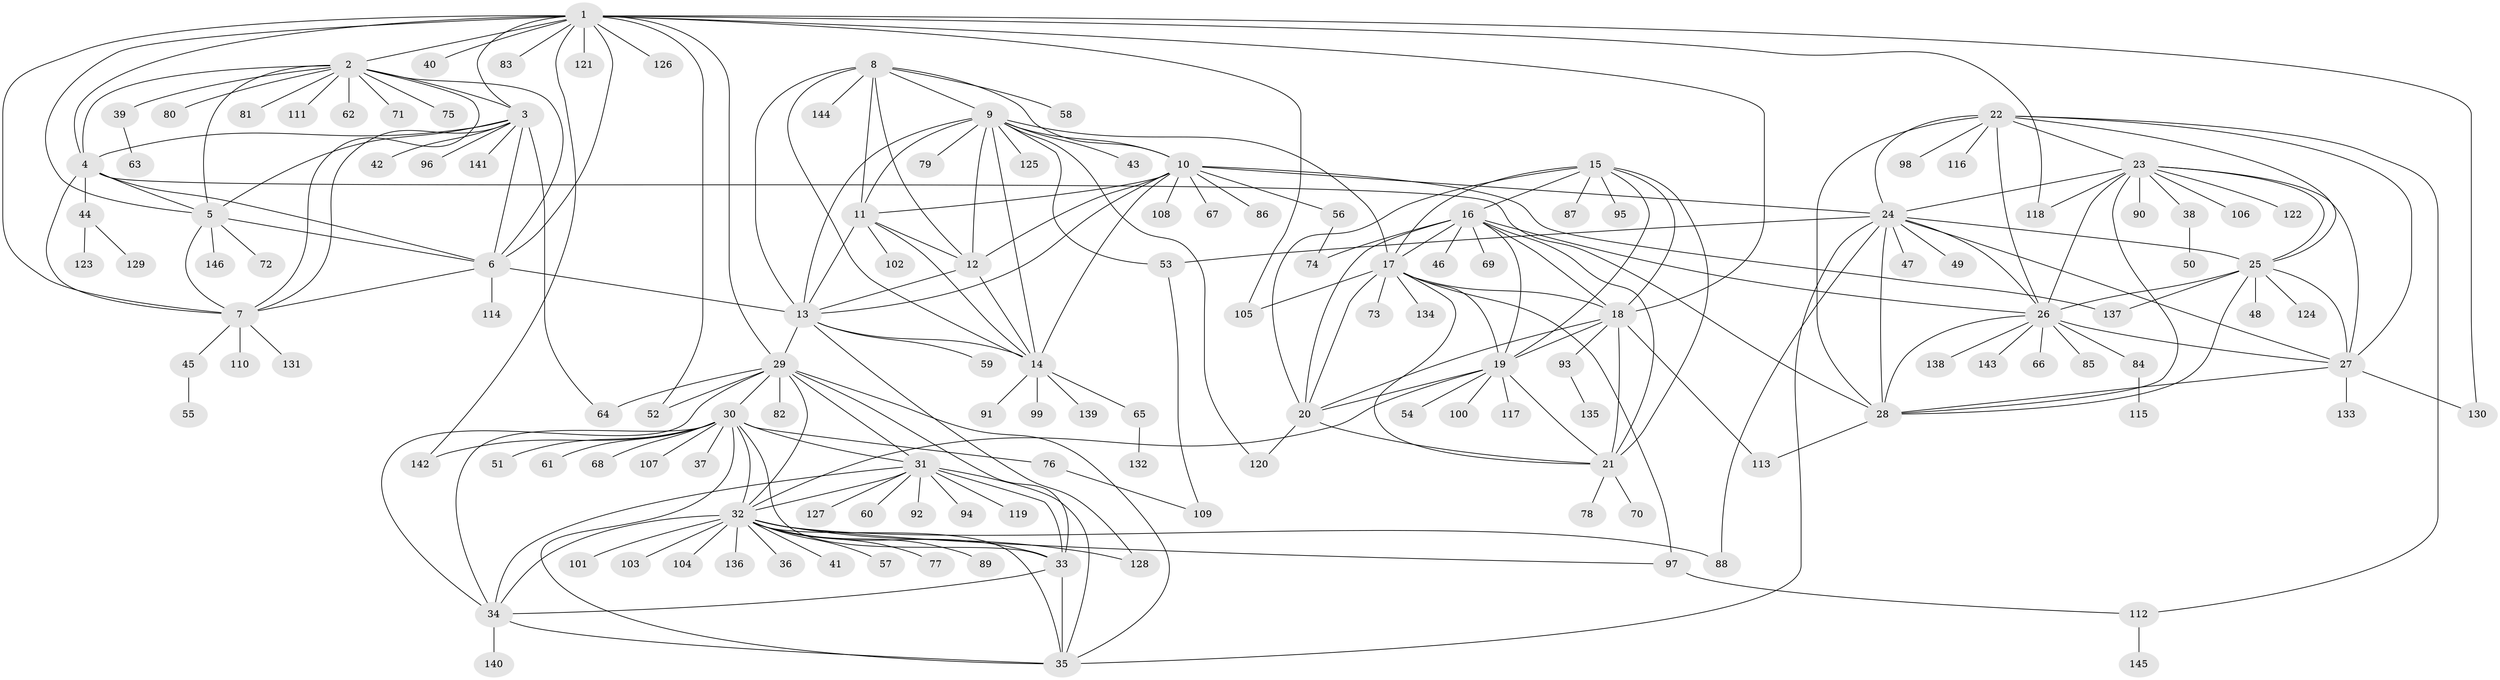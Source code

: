 // coarse degree distribution, {16: 0.019230769230769232, 12: 0.009615384615384616, 9: 0.009615384615384616, 8: 0.04807692307692308, 7: 0.028846153846153848, 3: 0.038461538461538464, 6: 0.028846153846153848, 18: 0.009615384615384616, 10: 0.009615384615384616, 11: 0.019230769230769232, 23: 0.009615384615384616, 2: 0.20192307692307693, 1: 0.5673076923076923}
// Generated by graph-tools (version 1.1) at 2025/52/03/04/25 22:52:08]
// undirected, 146 vertices, 242 edges
graph export_dot {
  node [color=gray90,style=filled];
  1;
  2;
  3;
  4;
  5;
  6;
  7;
  8;
  9;
  10;
  11;
  12;
  13;
  14;
  15;
  16;
  17;
  18;
  19;
  20;
  21;
  22;
  23;
  24;
  25;
  26;
  27;
  28;
  29;
  30;
  31;
  32;
  33;
  34;
  35;
  36;
  37;
  38;
  39;
  40;
  41;
  42;
  43;
  44;
  45;
  46;
  47;
  48;
  49;
  50;
  51;
  52;
  53;
  54;
  55;
  56;
  57;
  58;
  59;
  60;
  61;
  62;
  63;
  64;
  65;
  66;
  67;
  68;
  69;
  70;
  71;
  72;
  73;
  74;
  75;
  76;
  77;
  78;
  79;
  80;
  81;
  82;
  83;
  84;
  85;
  86;
  87;
  88;
  89;
  90;
  91;
  92;
  93;
  94;
  95;
  96;
  97;
  98;
  99;
  100;
  101;
  102;
  103;
  104;
  105;
  106;
  107;
  108;
  109;
  110;
  111;
  112;
  113;
  114;
  115;
  116;
  117;
  118;
  119;
  120;
  121;
  122;
  123;
  124;
  125;
  126;
  127;
  128;
  129;
  130;
  131;
  132;
  133;
  134;
  135;
  136;
  137;
  138;
  139;
  140;
  141;
  142;
  143;
  144;
  145;
  146;
  1 -- 2;
  1 -- 3;
  1 -- 4;
  1 -- 5;
  1 -- 6;
  1 -- 7;
  1 -- 18;
  1 -- 29;
  1 -- 40;
  1 -- 52;
  1 -- 83;
  1 -- 105;
  1 -- 118;
  1 -- 121;
  1 -- 126;
  1 -- 130;
  1 -- 142;
  2 -- 3;
  2 -- 4;
  2 -- 5;
  2 -- 6;
  2 -- 7;
  2 -- 39;
  2 -- 62;
  2 -- 71;
  2 -- 75;
  2 -- 80;
  2 -- 81;
  2 -- 111;
  3 -- 4;
  3 -- 5;
  3 -- 6;
  3 -- 7;
  3 -- 42;
  3 -- 64;
  3 -- 96;
  3 -- 141;
  4 -- 5;
  4 -- 6;
  4 -- 7;
  4 -- 28;
  4 -- 44;
  5 -- 6;
  5 -- 7;
  5 -- 72;
  5 -- 146;
  6 -- 7;
  6 -- 13;
  6 -- 114;
  7 -- 45;
  7 -- 110;
  7 -- 131;
  8 -- 9;
  8 -- 10;
  8 -- 11;
  8 -- 12;
  8 -- 13;
  8 -- 14;
  8 -- 58;
  8 -- 144;
  9 -- 10;
  9 -- 11;
  9 -- 12;
  9 -- 13;
  9 -- 14;
  9 -- 17;
  9 -- 43;
  9 -- 53;
  9 -- 79;
  9 -- 120;
  9 -- 125;
  10 -- 11;
  10 -- 12;
  10 -- 13;
  10 -- 14;
  10 -- 24;
  10 -- 56;
  10 -- 67;
  10 -- 86;
  10 -- 108;
  10 -- 137;
  11 -- 12;
  11 -- 13;
  11 -- 14;
  11 -- 102;
  12 -- 13;
  12 -- 14;
  13 -- 14;
  13 -- 29;
  13 -- 59;
  13 -- 128;
  14 -- 65;
  14 -- 91;
  14 -- 99;
  14 -- 139;
  15 -- 16;
  15 -- 17;
  15 -- 18;
  15 -- 19;
  15 -- 20;
  15 -- 21;
  15 -- 87;
  15 -- 95;
  16 -- 17;
  16 -- 18;
  16 -- 19;
  16 -- 20;
  16 -- 21;
  16 -- 26;
  16 -- 46;
  16 -- 69;
  16 -- 74;
  17 -- 18;
  17 -- 19;
  17 -- 20;
  17 -- 21;
  17 -- 73;
  17 -- 97;
  17 -- 105;
  17 -- 134;
  18 -- 19;
  18 -- 20;
  18 -- 21;
  18 -- 93;
  18 -- 113;
  19 -- 20;
  19 -- 21;
  19 -- 32;
  19 -- 54;
  19 -- 100;
  19 -- 117;
  20 -- 21;
  20 -- 120;
  21 -- 70;
  21 -- 78;
  22 -- 23;
  22 -- 24;
  22 -- 25;
  22 -- 26;
  22 -- 27;
  22 -- 28;
  22 -- 98;
  22 -- 112;
  22 -- 116;
  23 -- 24;
  23 -- 25;
  23 -- 26;
  23 -- 27;
  23 -- 28;
  23 -- 38;
  23 -- 90;
  23 -- 106;
  23 -- 118;
  23 -- 122;
  24 -- 25;
  24 -- 26;
  24 -- 27;
  24 -- 28;
  24 -- 35;
  24 -- 47;
  24 -- 49;
  24 -- 53;
  24 -- 88;
  25 -- 26;
  25 -- 27;
  25 -- 28;
  25 -- 48;
  25 -- 124;
  25 -- 137;
  26 -- 27;
  26 -- 28;
  26 -- 66;
  26 -- 84;
  26 -- 85;
  26 -- 138;
  26 -- 143;
  27 -- 28;
  27 -- 130;
  27 -- 133;
  28 -- 113;
  29 -- 30;
  29 -- 31;
  29 -- 32;
  29 -- 33;
  29 -- 34;
  29 -- 35;
  29 -- 52;
  29 -- 64;
  29 -- 82;
  30 -- 31;
  30 -- 32;
  30 -- 33;
  30 -- 34;
  30 -- 35;
  30 -- 37;
  30 -- 51;
  30 -- 61;
  30 -- 68;
  30 -- 76;
  30 -- 107;
  30 -- 142;
  31 -- 32;
  31 -- 33;
  31 -- 34;
  31 -- 35;
  31 -- 60;
  31 -- 92;
  31 -- 94;
  31 -- 119;
  31 -- 127;
  32 -- 33;
  32 -- 34;
  32 -- 35;
  32 -- 36;
  32 -- 41;
  32 -- 57;
  32 -- 77;
  32 -- 88;
  32 -- 89;
  32 -- 97;
  32 -- 101;
  32 -- 103;
  32 -- 104;
  32 -- 128;
  32 -- 136;
  33 -- 34;
  33 -- 35;
  34 -- 35;
  34 -- 140;
  38 -- 50;
  39 -- 63;
  44 -- 123;
  44 -- 129;
  45 -- 55;
  53 -- 109;
  56 -- 74;
  65 -- 132;
  76 -- 109;
  84 -- 115;
  93 -- 135;
  97 -- 112;
  112 -- 145;
}
